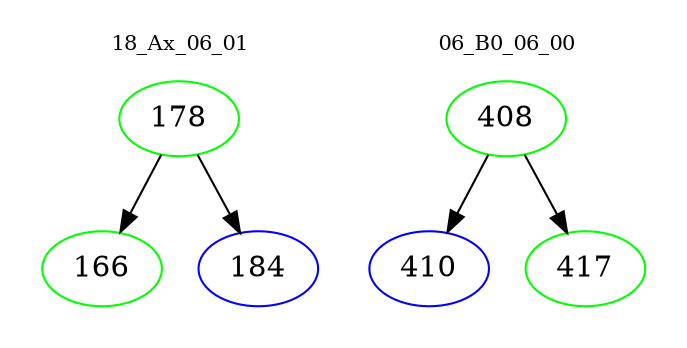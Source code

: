 digraph{
subgraph cluster_0 {
color = white
label = "18_Ax_06_01";
fontsize=10;
T0_178 [label="178", color="green"]
T0_178 -> T0_166 [color="black"]
T0_166 [label="166", color="green"]
T0_178 -> T0_184 [color="black"]
T0_184 [label="184", color="blue"]
}
subgraph cluster_1 {
color = white
label = "06_B0_06_00";
fontsize=10;
T1_408 [label="408", color="green"]
T1_408 -> T1_410 [color="black"]
T1_410 [label="410", color="blue"]
T1_408 -> T1_417 [color="black"]
T1_417 [label="417", color="green"]
}
}
